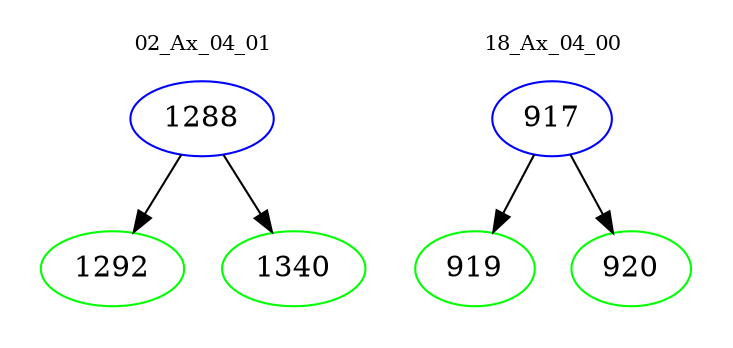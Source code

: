 digraph{
subgraph cluster_0 {
color = white
label = "02_Ax_04_01";
fontsize=10;
T0_1288 [label="1288", color="blue"]
T0_1288 -> T0_1292 [color="black"]
T0_1292 [label="1292", color="green"]
T0_1288 -> T0_1340 [color="black"]
T0_1340 [label="1340", color="green"]
}
subgraph cluster_1 {
color = white
label = "18_Ax_04_00";
fontsize=10;
T1_917 [label="917", color="blue"]
T1_917 -> T1_919 [color="black"]
T1_919 [label="919", color="green"]
T1_917 -> T1_920 [color="black"]
T1_920 [label="920", color="green"]
}
}
